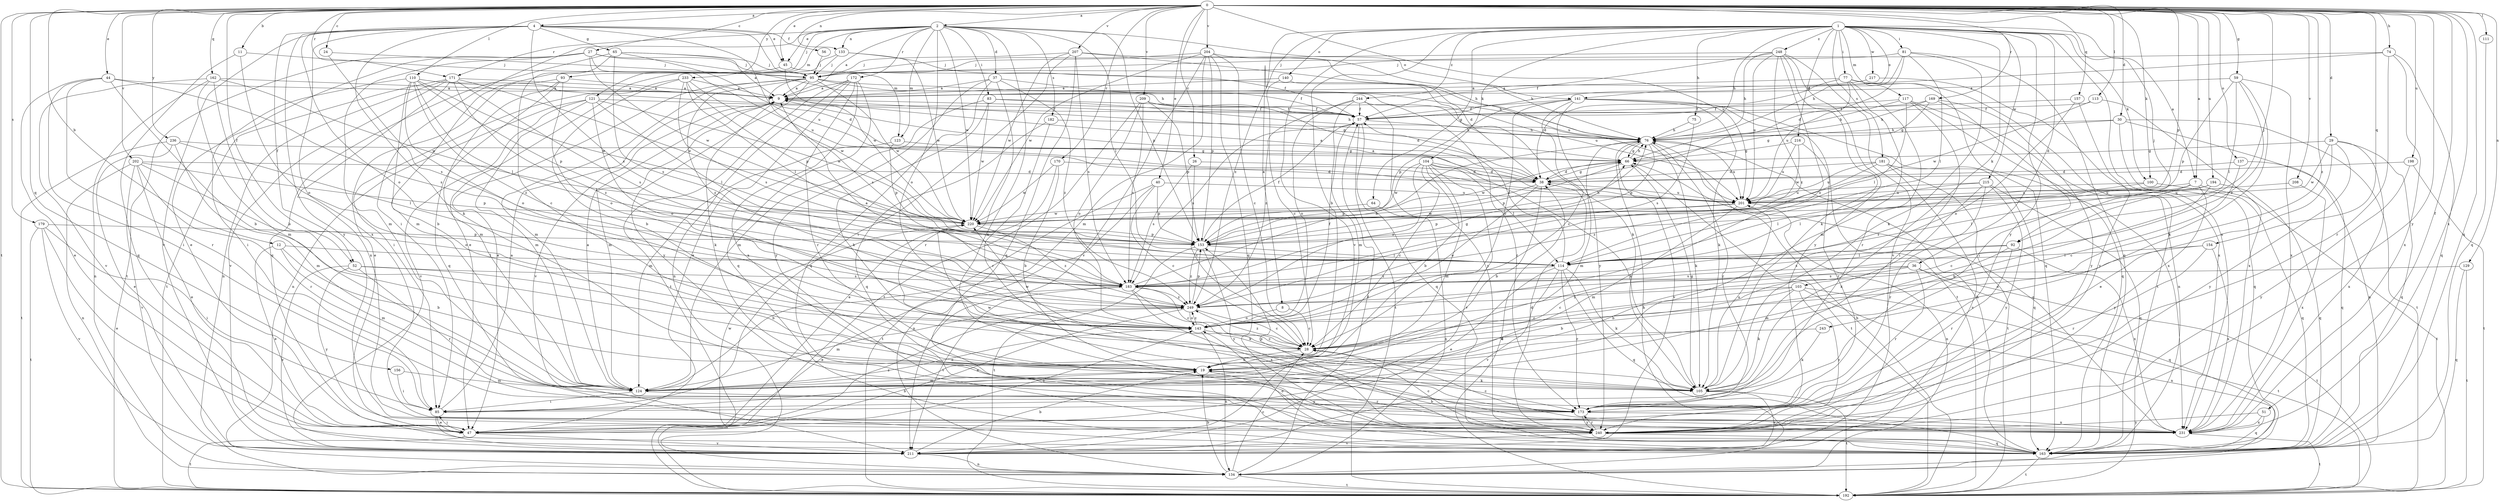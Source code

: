 strict digraph  {
0;
1;
2;
4;
7;
8;
9;
11;
12;
19;
24;
26;
27;
28;
29;
30;
36;
37;
38;
40;
44;
45;
47;
51;
52;
56;
57;
59;
64;
65;
66;
74;
75;
76;
77;
81;
83;
85;
92;
93;
95;
100;
103;
104;
105;
110;
111;
113;
114;
117;
121;
123;
124;
129;
133;
134;
137;
140;
141;
143;
153;
154;
156;
157;
162;
163;
169;
170;
171;
172;
173;
179;
181;
182;
183;
192;
194;
198;
201;
202;
204;
207;
208;
209;
211;
215;
216;
217;
220;
231;
233;
236;
240;
243;
244;
248;
249;
0 -> 2  [label=a];
0 -> 4  [label=a];
0 -> 7  [label=a];
0 -> 11  [label=b];
0 -> 12  [label=b];
0 -> 24  [label=c];
0 -> 26  [label=c];
0 -> 27  [label=c];
0 -> 29  [label=d];
0 -> 30  [label=d];
0 -> 40  [label=e];
0 -> 44  [label=e];
0 -> 45  [label=e];
0 -> 51  [label=f];
0 -> 52  [label=f];
0 -> 59  [label=g];
0 -> 74  [label=h];
0 -> 92  [label=j];
0 -> 100  [label=k];
0 -> 110  [label=l];
0 -> 111  [label=l];
0 -> 113  [label=l];
0 -> 129  [label=n];
0 -> 133  [label=n];
0 -> 137  [label=o];
0 -> 153  [label=p];
0 -> 154  [label=q];
0 -> 156  [label=q];
0 -> 157  [label=q];
0 -> 162  [label=q];
0 -> 163  [label=q];
0 -> 169  [label=r];
0 -> 170  [label=r];
0 -> 171  [label=r];
0 -> 179  [label=s];
0 -> 192  [label=t];
0 -> 194  [label=u];
0 -> 198  [label=u];
0 -> 201  [label=u];
0 -> 202  [label=v];
0 -> 204  [label=v];
0 -> 207  [label=v];
0 -> 208  [label=v];
0 -> 209  [label=v];
0 -> 231  [label=x];
0 -> 233  [label=y];
0 -> 236  [label=y];
0 -> 240  [label=y];
0 -> 243  [label=z];
1 -> 7  [label=a];
1 -> 8  [label=a];
1 -> 19  [label=b];
1 -> 36  [label=d];
1 -> 64  [label=g];
1 -> 75  [label=h];
1 -> 76  [label=h];
1 -> 77  [label=i];
1 -> 81  [label=i];
1 -> 92  [label=j];
1 -> 100  [label=k];
1 -> 103  [label=k];
1 -> 104  [label=k];
1 -> 117  [label=m];
1 -> 140  [label=o];
1 -> 141  [label=o];
1 -> 181  [label=s];
1 -> 211  [label=v];
1 -> 215  [label=w];
1 -> 216  [label=w];
1 -> 217  [label=w];
1 -> 231  [label=x];
1 -> 240  [label=y];
1 -> 244  [label=z];
1 -> 248  [label=z];
1 -> 249  [label=z];
2 -> 9  [label=a];
2 -> 37  [label=d];
2 -> 45  [label=e];
2 -> 83  [label=i];
2 -> 85  [label=i];
2 -> 93  [label=j];
2 -> 114  [label=l];
2 -> 121  [label=m];
2 -> 123  [label=m];
2 -> 133  [label=n];
2 -> 141  [label=o];
2 -> 143  [label=o];
2 -> 153  [label=p];
2 -> 171  [label=r];
2 -> 172  [label=r];
2 -> 182  [label=s];
2 -> 220  [label=w];
2 -> 231  [label=x];
4 -> 45  [label=e];
4 -> 52  [label=f];
4 -> 56  [label=f];
4 -> 65  [label=g];
4 -> 105  [label=k];
4 -> 123  [label=m];
4 -> 143  [label=o];
4 -> 183  [label=s];
4 -> 201  [label=u];
4 -> 211  [label=v];
4 -> 231  [label=x];
4 -> 240  [label=y];
7 -> 28  [label=c];
7 -> 183  [label=s];
7 -> 192  [label=t];
7 -> 201  [label=u];
7 -> 240  [label=y];
8 -> 28  [label=c];
8 -> 143  [label=o];
9 -> 57  [label=f];
9 -> 66  [label=g];
9 -> 105  [label=k];
9 -> 124  [label=m];
9 -> 211  [label=v];
11 -> 95  [label=j];
11 -> 143  [label=o];
11 -> 163  [label=q];
12 -> 19  [label=b];
12 -> 47  [label=e];
12 -> 114  [label=l];
12 -> 124  [label=m];
19 -> 105  [label=k];
19 -> 124  [label=m];
19 -> 240  [label=y];
24 -> 95  [label=j];
24 -> 183  [label=s];
26 -> 28  [label=c];
26 -> 38  [label=d];
26 -> 183  [label=s];
27 -> 47  [label=e];
27 -> 76  [label=h];
27 -> 95  [label=j];
27 -> 124  [label=m];
27 -> 192  [label=t];
27 -> 201  [label=u];
27 -> 220  [label=w];
28 -> 19  [label=b];
28 -> 220  [label=w];
28 -> 249  [label=z];
29 -> 47  [label=e];
29 -> 66  [label=g];
29 -> 163  [label=q];
29 -> 220  [label=w];
29 -> 231  [label=x];
29 -> 240  [label=y];
30 -> 66  [label=g];
30 -> 76  [label=h];
30 -> 134  [label=n];
30 -> 163  [label=q];
30 -> 192  [label=t];
36 -> 19  [label=b];
36 -> 28  [label=c];
36 -> 163  [label=q];
36 -> 173  [label=r];
36 -> 183  [label=s];
36 -> 192  [label=t];
37 -> 9  [label=a];
37 -> 57  [label=f];
37 -> 163  [label=q];
37 -> 173  [label=r];
37 -> 240  [label=y];
37 -> 249  [label=z];
38 -> 9  [label=a];
38 -> 19  [label=b];
38 -> 66  [label=g];
38 -> 143  [label=o];
38 -> 153  [label=p];
38 -> 201  [label=u];
40 -> 28  [label=c];
40 -> 134  [label=n];
40 -> 153  [label=p];
40 -> 192  [label=t];
40 -> 201  [label=u];
44 -> 9  [label=a];
44 -> 19  [label=b];
44 -> 47  [label=e];
44 -> 85  [label=i];
44 -> 173  [label=r];
44 -> 183  [label=s];
45 -> 76  [label=h];
45 -> 124  [label=m];
45 -> 220  [label=w];
47 -> 85  [label=i];
47 -> 143  [label=o];
47 -> 192  [label=t];
47 -> 211  [label=v];
47 -> 220  [label=w];
47 -> 249  [label=z];
51 -> 163  [label=q];
51 -> 231  [label=x];
51 -> 240  [label=y];
52 -> 19  [label=b];
52 -> 173  [label=r];
52 -> 183  [label=s];
52 -> 211  [label=v];
52 -> 240  [label=y];
56 -> 95  [label=j];
57 -> 76  [label=h];
57 -> 163  [label=q];
57 -> 183  [label=s];
57 -> 192  [label=t];
59 -> 9  [label=a];
59 -> 105  [label=k];
59 -> 114  [label=l];
59 -> 153  [label=p];
59 -> 231  [label=x];
59 -> 249  [label=z];
64 -> 134  [label=n];
64 -> 220  [label=w];
65 -> 9  [label=a];
65 -> 28  [label=c];
65 -> 38  [label=d];
65 -> 95  [label=j];
65 -> 163  [label=q];
65 -> 183  [label=s];
66 -> 38  [label=d];
66 -> 76  [label=h];
66 -> 153  [label=p];
66 -> 192  [label=t];
66 -> 220  [label=w];
74 -> 57  [label=f];
74 -> 95  [label=j];
74 -> 163  [label=q];
74 -> 173  [label=r];
74 -> 231  [label=x];
75 -> 76  [label=h];
75 -> 183  [label=s];
76 -> 66  [label=g];
76 -> 105  [label=k];
76 -> 124  [label=m];
76 -> 153  [label=p];
76 -> 173  [label=r];
76 -> 201  [label=u];
76 -> 211  [label=v];
77 -> 9  [label=a];
77 -> 38  [label=d];
77 -> 124  [label=m];
77 -> 163  [label=q];
77 -> 173  [label=r];
77 -> 192  [label=t];
77 -> 201  [label=u];
81 -> 38  [label=d];
81 -> 76  [label=h];
81 -> 95  [label=j];
81 -> 105  [label=k];
81 -> 114  [label=l];
81 -> 163  [label=q];
83 -> 57  [label=f];
83 -> 76  [label=h];
83 -> 105  [label=k];
83 -> 124  [label=m];
83 -> 220  [label=w];
85 -> 9  [label=a];
85 -> 19  [label=b];
85 -> 47  [label=e];
85 -> 211  [label=v];
92 -> 114  [label=l];
92 -> 124  [label=m];
92 -> 173  [label=r];
92 -> 183  [label=s];
92 -> 231  [label=x];
93 -> 9  [label=a];
93 -> 47  [label=e];
93 -> 124  [label=m];
93 -> 143  [label=o];
93 -> 163  [label=q];
95 -> 9  [label=a];
95 -> 47  [label=e];
95 -> 76  [label=h];
95 -> 124  [label=m];
95 -> 183  [label=s];
95 -> 201  [label=u];
95 -> 220  [label=w];
95 -> 240  [label=y];
95 -> 249  [label=z];
100 -> 114  [label=l];
100 -> 163  [label=q];
100 -> 201  [label=u];
103 -> 19  [label=b];
103 -> 28  [label=c];
103 -> 105  [label=k];
103 -> 134  [label=n];
103 -> 192  [label=t];
103 -> 240  [label=y];
103 -> 249  [label=z];
104 -> 19  [label=b];
104 -> 28  [label=c];
104 -> 38  [label=d];
104 -> 105  [label=k];
104 -> 114  [label=l];
104 -> 124  [label=m];
104 -> 211  [label=v];
104 -> 220  [label=w];
104 -> 249  [label=z];
105 -> 66  [label=g];
105 -> 192  [label=t];
105 -> 201  [label=u];
105 -> 211  [label=v];
105 -> 220  [label=w];
110 -> 9  [label=a];
110 -> 19  [label=b];
110 -> 57  [label=f];
110 -> 85  [label=i];
110 -> 114  [label=l];
110 -> 143  [label=o];
110 -> 153  [label=p];
110 -> 220  [label=w];
110 -> 249  [label=z];
111 -> 163  [label=q];
113 -> 57  [label=f];
113 -> 220  [label=w];
113 -> 231  [label=x];
114 -> 47  [label=e];
114 -> 57  [label=f];
114 -> 105  [label=k];
114 -> 163  [label=q];
114 -> 173  [label=r];
114 -> 183  [label=s];
114 -> 211  [label=v];
117 -> 57  [label=f];
117 -> 76  [label=h];
117 -> 85  [label=i];
117 -> 114  [label=l];
117 -> 134  [label=n];
117 -> 163  [label=q];
121 -> 57  [label=f];
121 -> 114  [label=l];
121 -> 124  [label=m];
121 -> 134  [label=n];
121 -> 143  [label=o];
121 -> 211  [label=v];
121 -> 220  [label=w];
123 -> 66  [label=g];
123 -> 124  [label=m];
123 -> 153  [label=p];
124 -> 9  [label=a];
124 -> 85  [label=i];
124 -> 143  [label=o];
124 -> 173  [label=r];
129 -> 163  [label=q];
129 -> 183  [label=s];
129 -> 192  [label=t];
133 -> 47  [label=e];
133 -> 57  [label=f];
133 -> 95  [label=j];
133 -> 220  [label=w];
134 -> 19  [label=b];
134 -> 28  [label=c];
134 -> 57  [label=f];
134 -> 76  [label=h];
134 -> 192  [label=t];
137 -> 28  [label=c];
137 -> 38  [label=d];
137 -> 163  [label=q];
140 -> 9  [label=a];
140 -> 28  [label=c];
140 -> 105  [label=k];
141 -> 28  [label=c];
141 -> 57  [label=f];
141 -> 105  [label=k];
141 -> 143  [label=o];
141 -> 153  [label=p];
141 -> 192  [label=t];
141 -> 231  [label=x];
141 -> 240  [label=y];
143 -> 28  [label=c];
143 -> 57  [label=f];
143 -> 134  [label=n];
143 -> 249  [label=z];
153 -> 57  [label=f];
153 -> 76  [label=h];
153 -> 114  [label=l];
153 -> 192  [label=t];
153 -> 240  [label=y];
153 -> 249  [label=z];
154 -> 114  [label=l];
154 -> 143  [label=o];
154 -> 173  [label=r];
154 -> 231  [label=x];
156 -> 85  [label=i];
156 -> 124  [label=m];
157 -> 57  [label=f];
157 -> 143  [label=o];
157 -> 240  [label=y];
162 -> 9  [label=a];
162 -> 19  [label=b];
162 -> 124  [label=m];
162 -> 134  [label=n];
162 -> 211  [label=v];
162 -> 220  [label=w];
163 -> 76  [label=h];
163 -> 143  [label=o];
163 -> 192  [label=t];
169 -> 57  [label=f];
169 -> 66  [label=g];
169 -> 76  [label=h];
169 -> 85  [label=i];
169 -> 240  [label=y];
170 -> 19  [label=b];
170 -> 38  [label=d];
170 -> 47  [label=e];
170 -> 220  [label=w];
171 -> 9  [label=a];
171 -> 134  [label=n];
171 -> 183  [label=s];
171 -> 192  [label=t];
171 -> 211  [label=v];
171 -> 220  [label=w];
171 -> 231  [label=x];
171 -> 249  [label=z];
172 -> 9  [label=a];
172 -> 47  [label=e];
172 -> 134  [label=n];
172 -> 163  [label=q];
172 -> 173  [label=r];
172 -> 192  [label=t];
172 -> 231  [label=x];
173 -> 231  [label=x];
173 -> 240  [label=y];
179 -> 47  [label=e];
179 -> 85  [label=i];
179 -> 153  [label=p];
179 -> 192  [label=t];
179 -> 211  [label=v];
181 -> 38  [label=d];
181 -> 163  [label=q];
181 -> 192  [label=t];
181 -> 201  [label=u];
181 -> 211  [label=v];
181 -> 249  [label=z];
182 -> 76  [label=h];
182 -> 163  [label=q];
182 -> 173  [label=r];
183 -> 28  [label=c];
183 -> 47  [label=e];
183 -> 66  [label=g];
183 -> 76  [label=h];
183 -> 105  [label=k];
183 -> 211  [label=v];
183 -> 231  [label=x];
183 -> 249  [label=z];
192 -> 38  [label=d];
192 -> 76  [label=h];
194 -> 19  [label=b];
194 -> 114  [label=l];
194 -> 163  [label=q];
194 -> 201  [label=u];
198 -> 38  [label=d];
198 -> 192  [label=t];
198 -> 240  [label=y];
201 -> 9  [label=a];
201 -> 124  [label=m];
201 -> 134  [label=n];
201 -> 153  [label=p];
201 -> 220  [label=w];
202 -> 38  [label=d];
202 -> 47  [label=e];
202 -> 134  [label=n];
202 -> 143  [label=o];
202 -> 153  [label=p];
202 -> 173  [label=r];
202 -> 211  [label=v];
204 -> 28  [label=c];
204 -> 76  [label=h];
204 -> 95  [label=j];
204 -> 124  [label=m];
204 -> 153  [label=p];
204 -> 163  [label=q];
204 -> 211  [label=v];
204 -> 220  [label=w];
207 -> 38  [label=d];
207 -> 85  [label=i];
207 -> 95  [label=j];
207 -> 163  [label=q];
207 -> 183  [label=s];
207 -> 201  [label=u];
207 -> 220  [label=w];
208 -> 201  [label=u];
208 -> 231  [label=x];
209 -> 38  [label=d];
209 -> 57  [label=f];
209 -> 143  [label=o];
209 -> 153  [label=p];
209 -> 183  [label=s];
209 -> 192  [label=t];
211 -> 19  [label=b];
211 -> 134  [label=n];
215 -> 105  [label=k];
215 -> 114  [label=l];
215 -> 163  [label=q];
215 -> 173  [label=r];
215 -> 201  [label=u];
215 -> 240  [label=y];
216 -> 66  [label=g];
216 -> 173  [label=r];
216 -> 201  [label=u];
216 -> 220  [label=w];
217 -> 9  [label=a];
217 -> 231  [label=x];
220 -> 153  [label=p];
220 -> 249  [label=z];
231 -> 19  [label=b];
231 -> 28  [label=c];
231 -> 66  [label=g];
231 -> 192  [label=t];
233 -> 9  [label=a];
233 -> 19  [label=b];
233 -> 85  [label=i];
233 -> 114  [label=l];
233 -> 153  [label=p];
233 -> 183  [label=s];
233 -> 220  [label=w];
236 -> 47  [label=e];
236 -> 66  [label=g];
236 -> 114  [label=l];
236 -> 124  [label=m];
236 -> 192  [label=t];
240 -> 28  [label=c];
240 -> 38  [label=d];
240 -> 153  [label=p];
240 -> 163  [label=q];
240 -> 173  [label=r];
240 -> 211  [label=v];
243 -> 28  [label=c];
243 -> 105  [label=k];
244 -> 57  [label=f];
244 -> 124  [label=m];
244 -> 143  [label=o];
244 -> 173  [label=r];
244 -> 240  [label=y];
244 -> 249  [label=z];
248 -> 57  [label=f];
248 -> 76  [label=h];
248 -> 95  [label=j];
248 -> 105  [label=k];
248 -> 143  [label=o];
248 -> 201  [label=u];
248 -> 211  [label=v];
248 -> 240  [label=y];
248 -> 249  [label=z];
249 -> 9  [label=a];
249 -> 28  [label=c];
249 -> 47  [label=e];
249 -> 124  [label=m];
249 -> 143  [label=o];
249 -> 153  [label=p];
}
